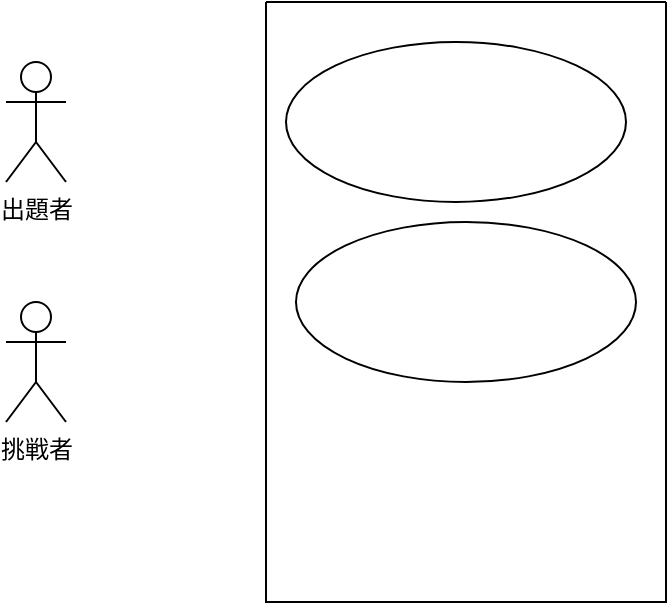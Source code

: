 <mxfile version="20.6.0" type="github">
  <diagram id="C5RBs43oDa-KdzZeNtuy" name="Page-1">
    <mxGraphModel dx="414" dy="808" grid="1" gridSize="10" guides="1" tooltips="1" connect="1" arrows="1" fold="1" page="1" pageScale="1" pageWidth="827" pageHeight="1169" math="0" shadow="0">
      <root>
        <mxCell id="WIyWlLk6GJQsqaUBKTNV-0" />
        <mxCell id="WIyWlLk6GJQsqaUBKTNV-1" parent="WIyWlLk6GJQsqaUBKTNV-0" />
        <mxCell id="I4Wj4db7vfF7jWyJWh5A-0" value="出題者" style="shape=umlActor;verticalLabelPosition=bottom;verticalAlign=top;html=1;outlineConnect=0;" vertex="1" parent="WIyWlLk6GJQsqaUBKTNV-1">
          <mxGeometry x="170" y="120" width="30" height="60" as="geometry" />
        </mxCell>
        <mxCell id="I4Wj4db7vfF7jWyJWh5A-1" value="挑戦者" style="shape=umlActor;verticalLabelPosition=bottom;verticalAlign=top;html=1;outlineConnect=0;" vertex="1" parent="WIyWlLk6GJQsqaUBKTNV-1">
          <mxGeometry x="170" y="240" width="30" height="60" as="geometry" />
        </mxCell>
        <mxCell id="I4Wj4db7vfF7jWyJWh5A-2" value="" style="swimlane;startSize=0;" vertex="1" parent="WIyWlLk6GJQsqaUBKTNV-1">
          <mxGeometry x="300" y="90" width="200" height="300" as="geometry" />
        </mxCell>
        <mxCell id="I4Wj4db7vfF7jWyJWh5A-3" value="" style="ellipse;whiteSpace=wrap;html=1;" vertex="1" parent="I4Wj4db7vfF7jWyJWh5A-2">
          <mxGeometry x="10" y="20" width="170" height="80" as="geometry" />
        </mxCell>
        <mxCell id="I4Wj4db7vfF7jWyJWh5A-4" value="" style="ellipse;whiteSpace=wrap;html=1;" vertex="1" parent="I4Wj4db7vfF7jWyJWh5A-2">
          <mxGeometry x="15" y="110" width="170" height="80" as="geometry" />
        </mxCell>
      </root>
    </mxGraphModel>
  </diagram>
</mxfile>
